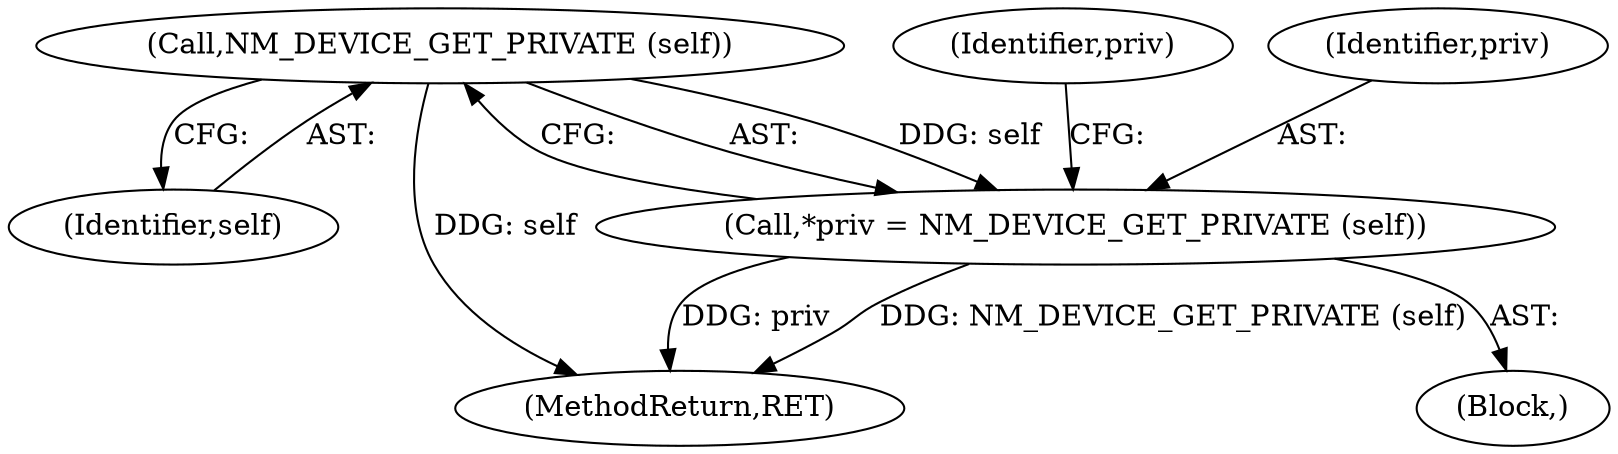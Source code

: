 digraph "0_NetworkManager_d5fc88e573fa58b93034b04d35a2454f5d28cad9@pointer" {
"1000821" [label="(Call,NM_DEVICE_GET_PRIVATE (self))"];
"1000819" [label="(Call,*priv = NM_DEVICE_GET_PRIVATE (self))"];
"1000826" [label="(Identifier,priv)"];
"1000817" [label="(Block,)"];
"1000821" [label="(Call,NM_DEVICE_GET_PRIVATE (self))"];
"1000822" [label="(Identifier,self)"];
"1007368" [label="(MethodReturn,RET)"];
"1000819" [label="(Call,*priv = NM_DEVICE_GET_PRIVATE (self))"];
"1000820" [label="(Identifier,priv)"];
"1000821" -> "1000819"  [label="AST: "];
"1000821" -> "1000822"  [label="CFG: "];
"1000822" -> "1000821"  [label="AST: "];
"1000819" -> "1000821"  [label="CFG: "];
"1000821" -> "1007368"  [label="DDG: self"];
"1000821" -> "1000819"  [label="DDG: self"];
"1000819" -> "1000817"  [label="AST: "];
"1000820" -> "1000819"  [label="AST: "];
"1000826" -> "1000819"  [label="CFG: "];
"1000819" -> "1007368"  [label="DDG: priv"];
"1000819" -> "1007368"  [label="DDG: NM_DEVICE_GET_PRIVATE (self)"];
}
